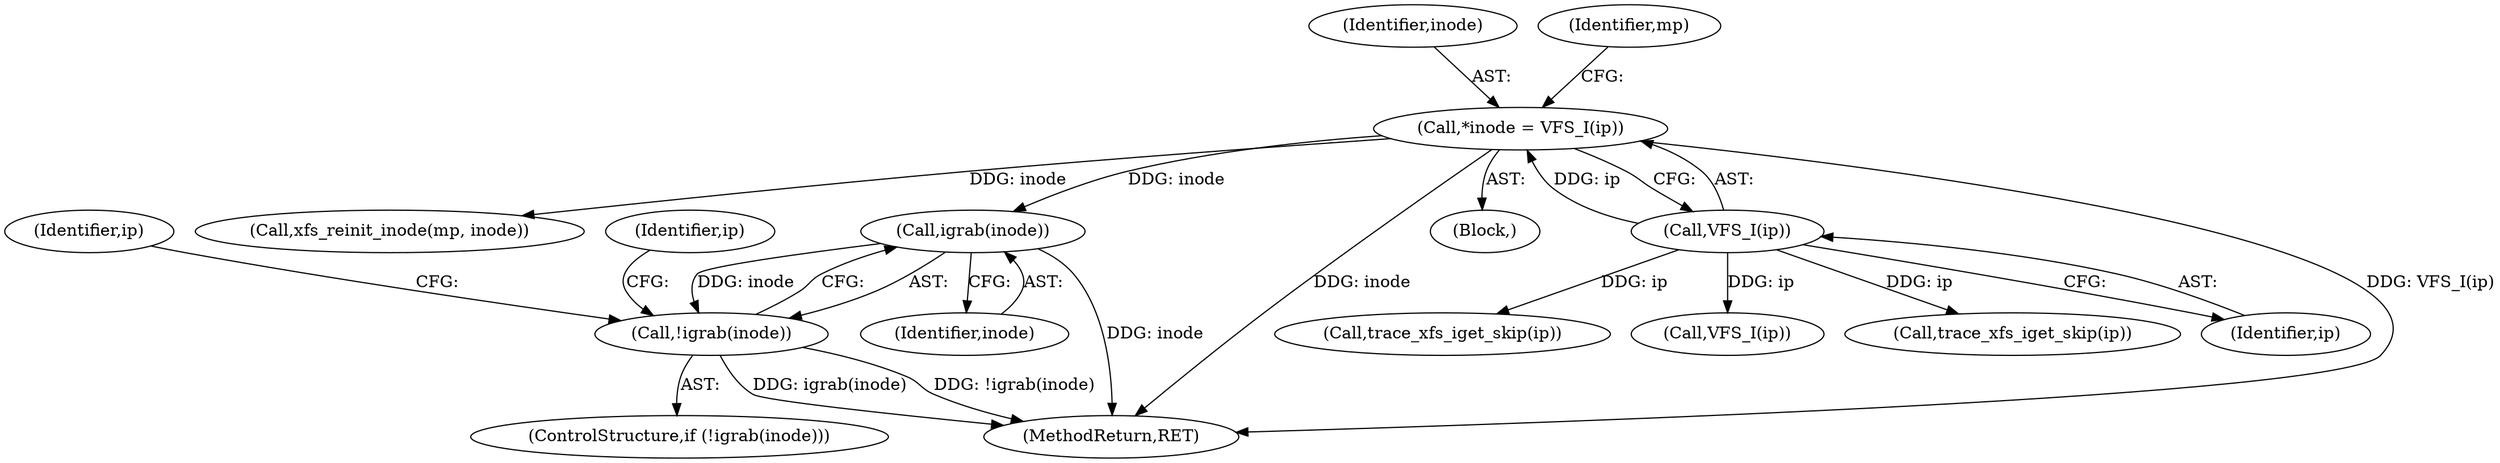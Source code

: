 digraph "0_linux_afca6c5b2595fc44383919fba740c194b0b76aff@pointer" {
"1000316" [label="(Call,igrab(inode))"];
"1000113" [label="(Call,*inode = VFS_I(ip))"];
"1000115" [label="(Call,VFS_I(ip))"];
"1000315" [label="(Call,!igrab(inode))"];
"1000320" [label="(Identifier,ip)"];
"1000115" [label="(Call,VFS_I(ip))"];
"1000215" [label="(Call,xfs_reinit_inode(mp, inode))"];
"1000365" [label="(MethodReturn,RET)"];
"1000155" [label="(Call,trace_xfs_iget_skip(ip))"];
"1000111" [label="(Block,)"];
"1000114" [label="(Identifier,inode)"];
"1000169" [label="(Call,VFS_I(ip))"];
"1000317" [label="(Identifier,inode)"];
"1000316" [label="(Call,igrab(inode))"];
"1000315" [label="(Call,!igrab(inode))"];
"1000113" [label="(Call,*inode = VFS_I(ip))"];
"1000119" [label="(Identifier,mp)"];
"1000314" [label="(ControlStructure,if (!igrab(inode)))"];
"1000136" [label="(Call,trace_xfs_iget_skip(ip))"];
"1000116" [label="(Identifier,ip)"];
"1000329" [label="(Identifier,ip)"];
"1000316" -> "1000315"  [label="AST: "];
"1000316" -> "1000317"  [label="CFG: "];
"1000317" -> "1000316"  [label="AST: "];
"1000315" -> "1000316"  [label="CFG: "];
"1000316" -> "1000365"  [label="DDG: inode"];
"1000316" -> "1000315"  [label="DDG: inode"];
"1000113" -> "1000316"  [label="DDG: inode"];
"1000113" -> "1000111"  [label="AST: "];
"1000113" -> "1000115"  [label="CFG: "];
"1000114" -> "1000113"  [label="AST: "];
"1000115" -> "1000113"  [label="AST: "];
"1000119" -> "1000113"  [label="CFG: "];
"1000113" -> "1000365"  [label="DDG: inode"];
"1000113" -> "1000365"  [label="DDG: VFS_I(ip)"];
"1000115" -> "1000113"  [label="DDG: ip"];
"1000113" -> "1000215"  [label="DDG: inode"];
"1000115" -> "1000116"  [label="CFG: "];
"1000116" -> "1000115"  [label="AST: "];
"1000115" -> "1000136"  [label="DDG: ip"];
"1000115" -> "1000155"  [label="DDG: ip"];
"1000115" -> "1000169"  [label="DDG: ip"];
"1000315" -> "1000314"  [label="AST: "];
"1000320" -> "1000315"  [label="CFG: "];
"1000329" -> "1000315"  [label="CFG: "];
"1000315" -> "1000365"  [label="DDG: igrab(inode)"];
"1000315" -> "1000365"  [label="DDG: !igrab(inode)"];
}

